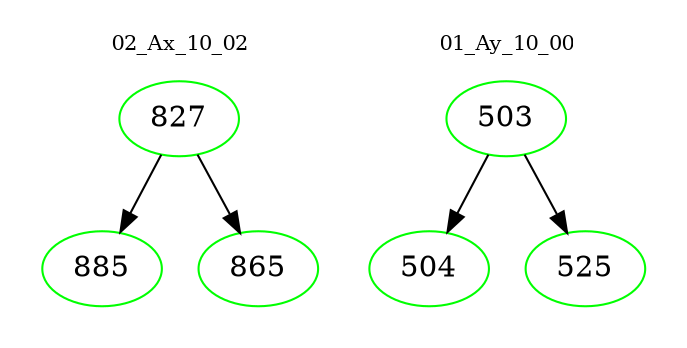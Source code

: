 digraph{
subgraph cluster_0 {
color = white
label = "02_Ax_10_02";
fontsize=10;
T0_827 [label="827", color="green"]
T0_827 -> T0_885 [color="black"]
T0_885 [label="885", color="green"]
T0_827 -> T0_865 [color="black"]
T0_865 [label="865", color="green"]
}
subgraph cluster_1 {
color = white
label = "01_Ay_10_00";
fontsize=10;
T1_503 [label="503", color="green"]
T1_503 -> T1_504 [color="black"]
T1_504 [label="504", color="green"]
T1_503 -> T1_525 [color="black"]
T1_525 [label="525", color="green"]
}
}
